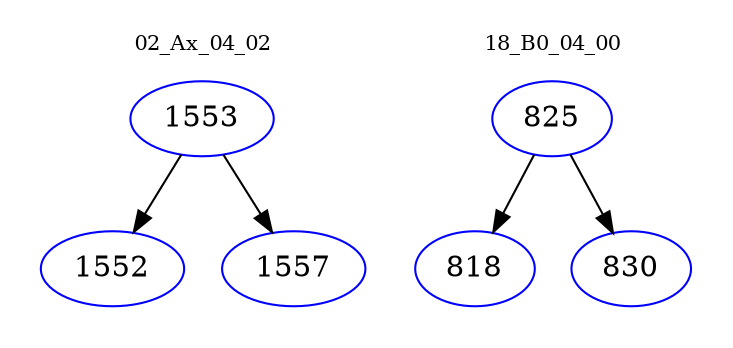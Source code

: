 digraph{
subgraph cluster_0 {
color = white
label = "02_Ax_04_02";
fontsize=10;
T0_1553 [label="1553", color="blue"]
T0_1553 -> T0_1552 [color="black"]
T0_1552 [label="1552", color="blue"]
T0_1553 -> T0_1557 [color="black"]
T0_1557 [label="1557", color="blue"]
}
subgraph cluster_1 {
color = white
label = "18_B0_04_00";
fontsize=10;
T1_825 [label="825", color="blue"]
T1_825 -> T1_818 [color="black"]
T1_818 [label="818", color="blue"]
T1_825 -> T1_830 [color="black"]
T1_830 [label="830", color="blue"]
}
}
